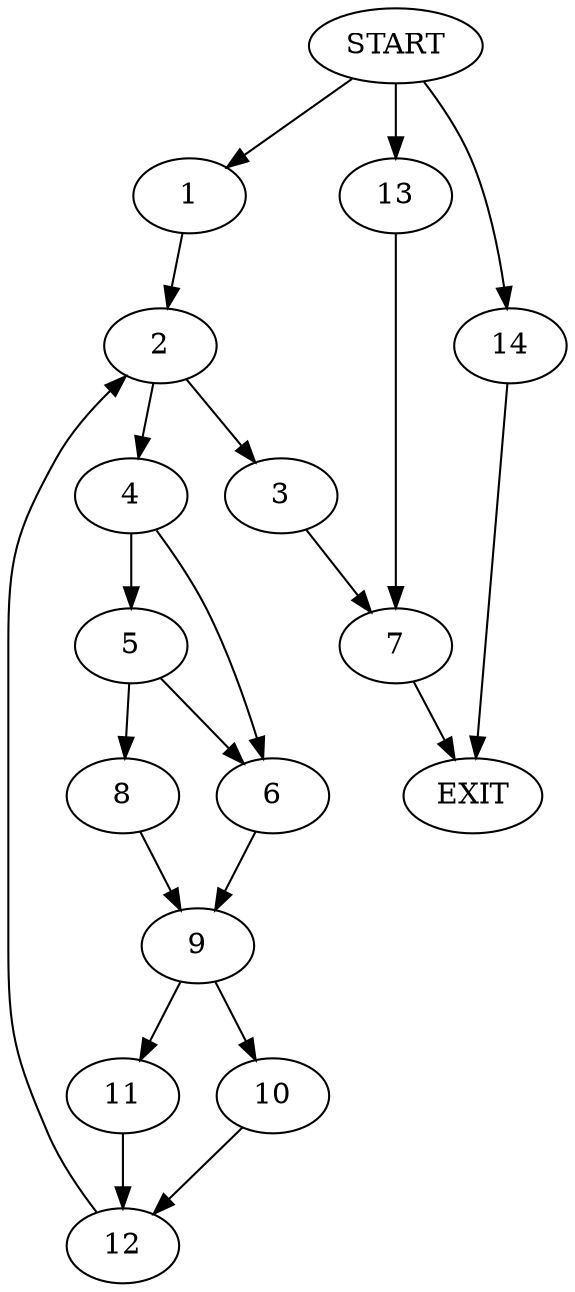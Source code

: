 digraph {
0 [label="START"]
15 [label="EXIT"]
0 -> 1
1 -> 2
2 -> 3
2 -> 4
4 -> 5
4 -> 6
3 -> 7
5 -> 6
5 -> 8
6 -> 9
8 -> 9
9 -> 10
9 -> 11
10 -> 12
11 -> 12
12 -> 2
7 -> 15
0 -> 13
13 -> 7
0 -> 14
14 -> 15
}
